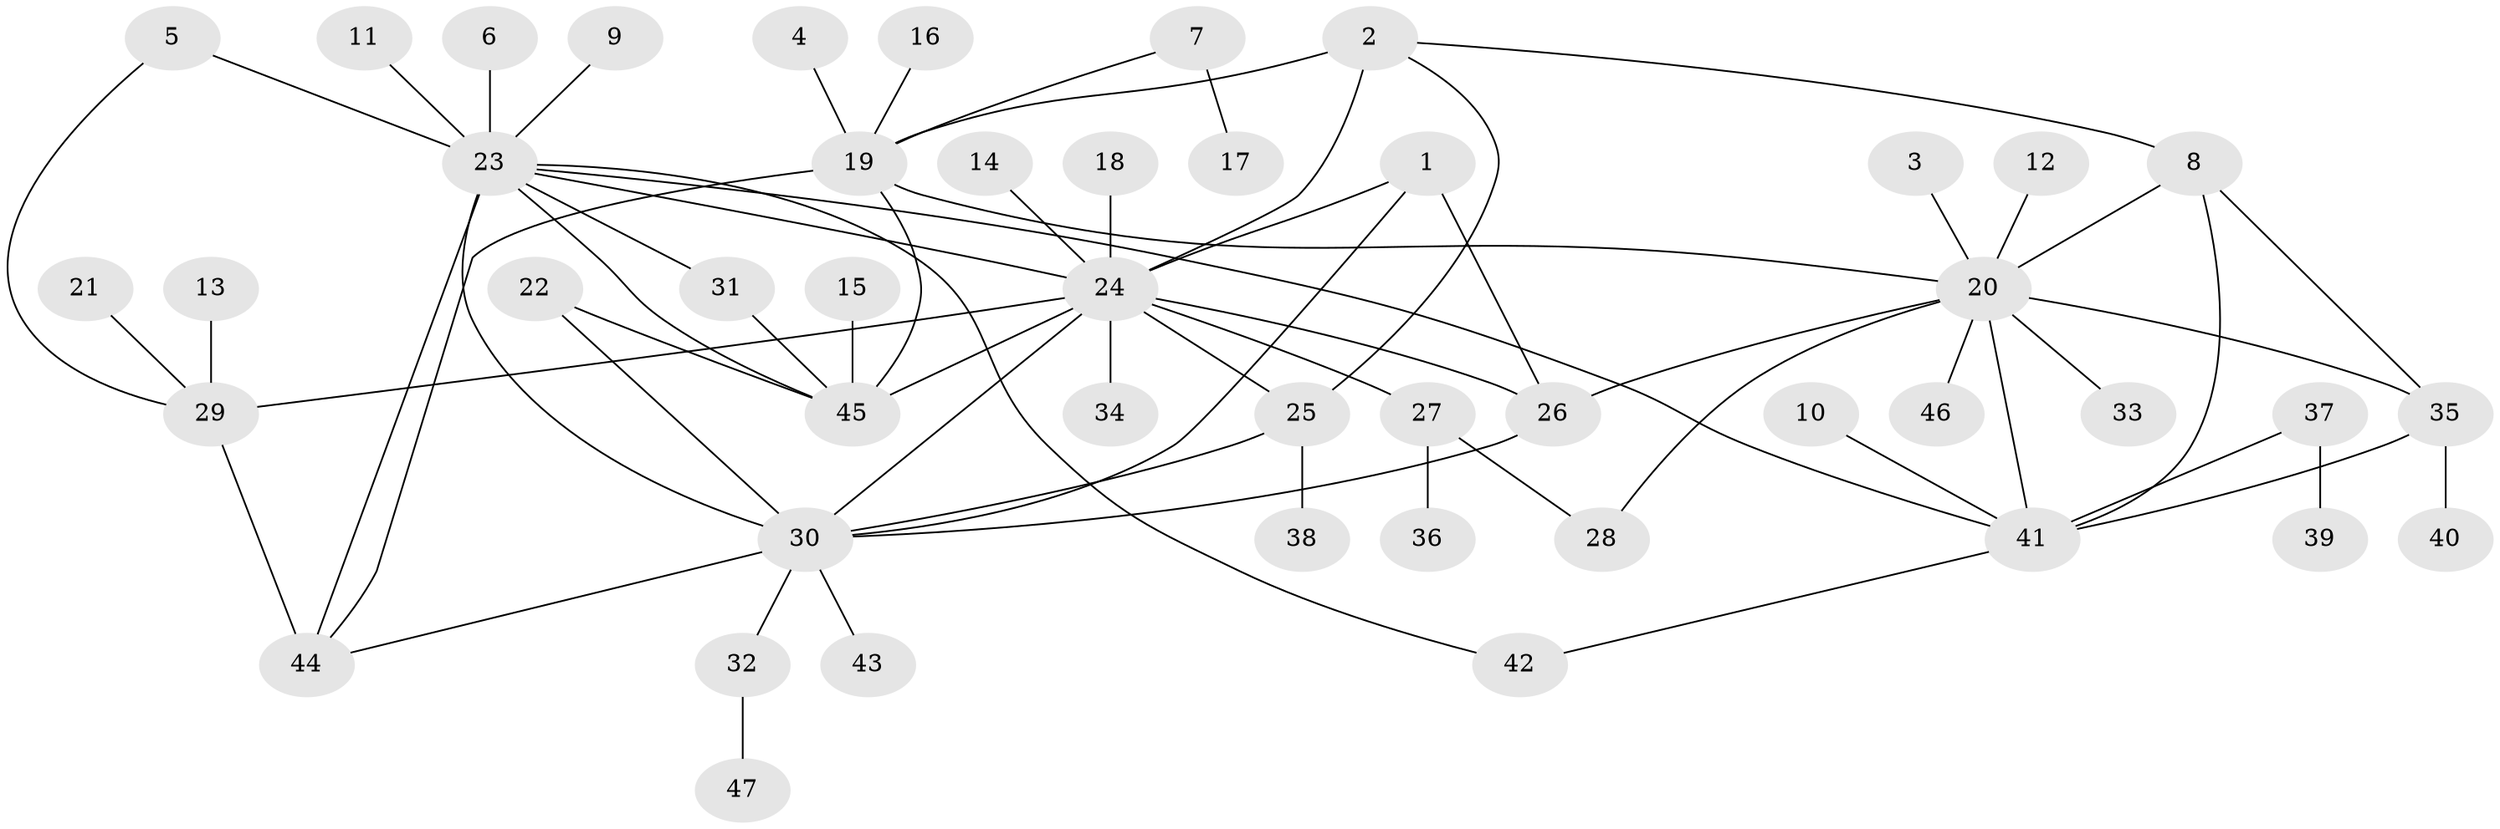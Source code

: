 // original degree distribution, {5: 0.07446808510638298, 9: 0.031914893617021274, 6: 0.02127659574468085, 7: 0.031914893617021274, 3: 0.02127659574468085, 11: 0.010638297872340425, 8: 0.010638297872340425, 4: 0.06382978723404255, 12: 0.010638297872340425, 1: 0.5106382978723404, 2: 0.2127659574468085}
// Generated by graph-tools (version 1.1) at 2025/50/03/09/25 03:50:37]
// undirected, 47 vertices, 68 edges
graph export_dot {
graph [start="1"]
  node [color=gray90,style=filled];
  1;
  2;
  3;
  4;
  5;
  6;
  7;
  8;
  9;
  10;
  11;
  12;
  13;
  14;
  15;
  16;
  17;
  18;
  19;
  20;
  21;
  22;
  23;
  24;
  25;
  26;
  27;
  28;
  29;
  30;
  31;
  32;
  33;
  34;
  35;
  36;
  37;
  38;
  39;
  40;
  41;
  42;
  43;
  44;
  45;
  46;
  47;
  1 -- 24 [weight=1.0];
  1 -- 26 [weight=1.0];
  1 -- 30 [weight=1.0];
  2 -- 8 [weight=1.0];
  2 -- 19 [weight=1.0];
  2 -- 24 [weight=2.0];
  2 -- 25 [weight=2.0];
  3 -- 20 [weight=1.0];
  4 -- 19 [weight=1.0];
  5 -- 23 [weight=1.0];
  5 -- 29 [weight=1.0];
  6 -- 23 [weight=1.0];
  7 -- 17 [weight=1.0];
  7 -- 19 [weight=1.0];
  8 -- 20 [weight=1.0];
  8 -- 35 [weight=1.0];
  8 -- 41 [weight=1.0];
  9 -- 23 [weight=1.0];
  10 -- 41 [weight=1.0];
  11 -- 23 [weight=1.0];
  12 -- 20 [weight=1.0];
  13 -- 29 [weight=1.0];
  14 -- 24 [weight=1.0];
  15 -- 45 [weight=1.0];
  16 -- 19 [weight=1.0];
  18 -- 24 [weight=1.0];
  19 -- 20 [weight=1.0];
  19 -- 44 [weight=1.0];
  19 -- 45 [weight=3.0];
  20 -- 26 [weight=1.0];
  20 -- 28 [weight=1.0];
  20 -- 33 [weight=1.0];
  20 -- 35 [weight=1.0];
  20 -- 41 [weight=1.0];
  20 -- 46 [weight=1.0];
  21 -- 29 [weight=1.0];
  22 -- 30 [weight=1.0];
  22 -- 45 [weight=1.0];
  23 -- 24 [weight=1.0];
  23 -- 30 [weight=2.0];
  23 -- 31 [weight=1.0];
  23 -- 41 [weight=1.0];
  23 -- 42 [weight=1.0];
  23 -- 44 [weight=2.0];
  23 -- 45 [weight=1.0];
  24 -- 25 [weight=1.0];
  24 -- 26 [weight=1.0];
  24 -- 27 [weight=1.0];
  24 -- 29 [weight=1.0];
  24 -- 30 [weight=1.0];
  24 -- 34 [weight=1.0];
  24 -- 45 [weight=1.0];
  25 -- 30 [weight=1.0];
  25 -- 38 [weight=1.0];
  26 -- 30 [weight=1.0];
  27 -- 28 [weight=1.0];
  27 -- 36 [weight=1.0];
  29 -- 44 [weight=1.0];
  30 -- 32 [weight=1.0];
  30 -- 43 [weight=1.0];
  30 -- 44 [weight=1.0];
  31 -- 45 [weight=1.0];
  32 -- 47 [weight=1.0];
  35 -- 40 [weight=1.0];
  35 -- 41 [weight=1.0];
  37 -- 39 [weight=1.0];
  37 -- 41 [weight=1.0];
  41 -- 42 [weight=1.0];
}
